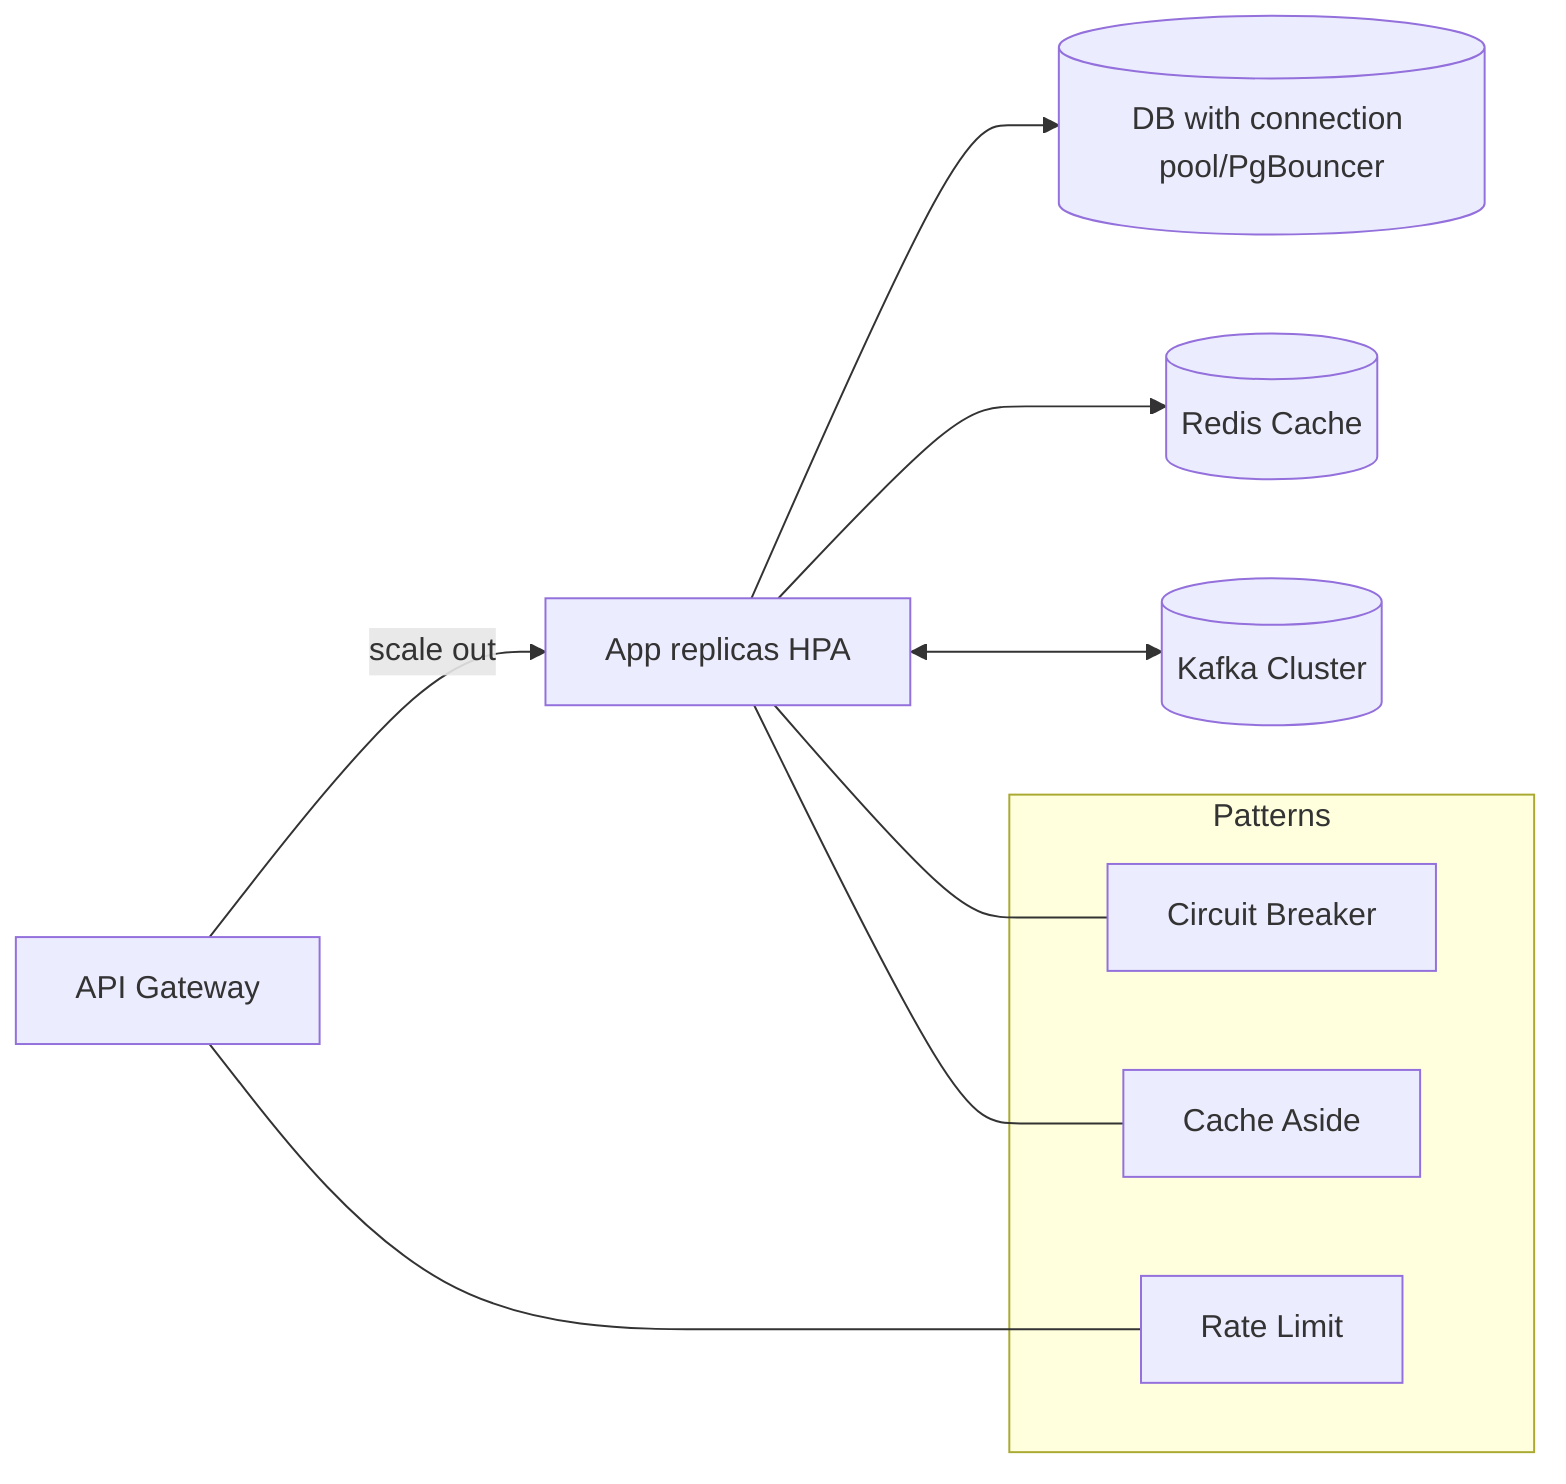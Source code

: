 flowchart LR
  GW[API Gateway] -->|scale out| Apps[App replicas HPA]
  Apps --> DB[(DB with connection pool/PgBouncer)]
  Apps --> Cache[(Redis Cache)]
  Apps <--> Kafka[(Kafka Cluster)]
  subgraph Patterns
    CB[Circuit Breaker]
    RL[Rate Limit]
    CachePat[Cache Aside]
  end
  Apps --- CB
  GW --- RL
  Apps --- CachePat